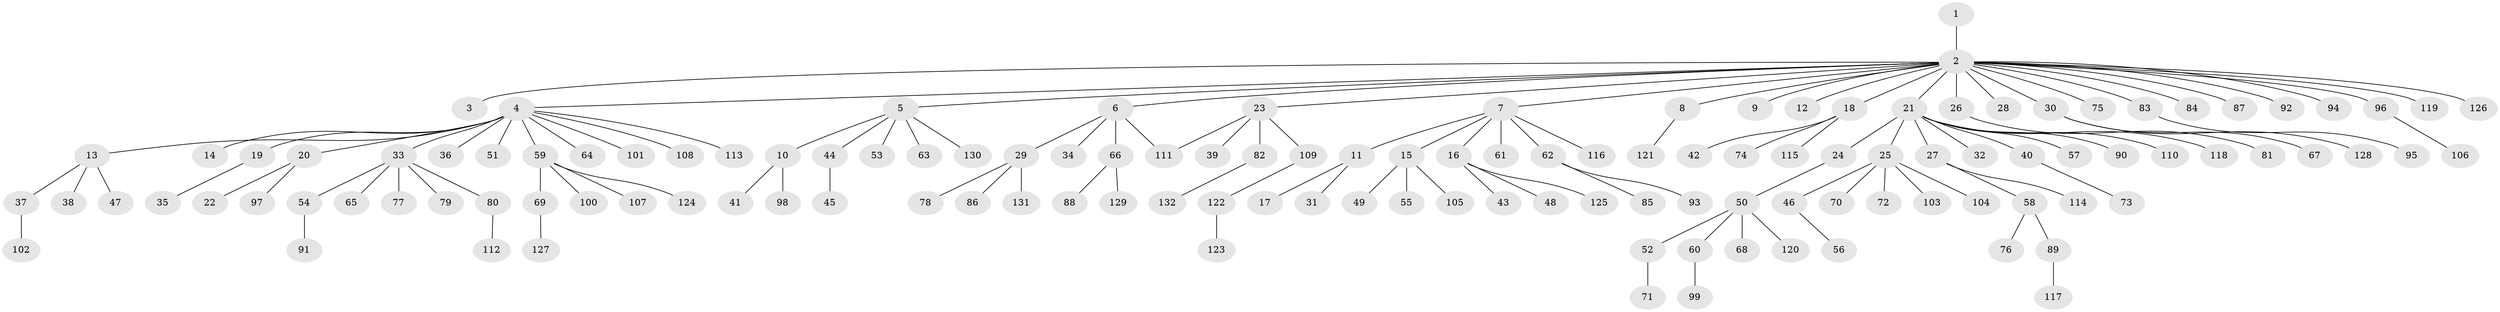 // Generated by graph-tools (version 1.1) at 2025/47/03/09/25 04:47:38]
// undirected, 132 vertices, 132 edges
graph export_dot {
graph [start="1"]
  node [color=gray90,style=filled];
  1;
  2;
  3;
  4;
  5;
  6;
  7;
  8;
  9;
  10;
  11;
  12;
  13;
  14;
  15;
  16;
  17;
  18;
  19;
  20;
  21;
  22;
  23;
  24;
  25;
  26;
  27;
  28;
  29;
  30;
  31;
  32;
  33;
  34;
  35;
  36;
  37;
  38;
  39;
  40;
  41;
  42;
  43;
  44;
  45;
  46;
  47;
  48;
  49;
  50;
  51;
  52;
  53;
  54;
  55;
  56;
  57;
  58;
  59;
  60;
  61;
  62;
  63;
  64;
  65;
  66;
  67;
  68;
  69;
  70;
  71;
  72;
  73;
  74;
  75;
  76;
  77;
  78;
  79;
  80;
  81;
  82;
  83;
  84;
  85;
  86;
  87;
  88;
  89;
  90;
  91;
  92;
  93;
  94;
  95;
  96;
  97;
  98;
  99;
  100;
  101;
  102;
  103;
  104;
  105;
  106;
  107;
  108;
  109;
  110;
  111;
  112;
  113;
  114;
  115;
  116;
  117;
  118;
  119;
  120;
  121;
  122;
  123;
  124;
  125;
  126;
  127;
  128;
  129;
  130;
  131;
  132;
  1 -- 2;
  2 -- 3;
  2 -- 4;
  2 -- 5;
  2 -- 6;
  2 -- 7;
  2 -- 8;
  2 -- 9;
  2 -- 12;
  2 -- 18;
  2 -- 21;
  2 -- 23;
  2 -- 26;
  2 -- 28;
  2 -- 30;
  2 -- 75;
  2 -- 83;
  2 -- 84;
  2 -- 87;
  2 -- 92;
  2 -- 94;
  2 -- 96;
  2 -- 119;
  2 -- 126;
  4 -- 13;
  4 -- 14;
  4 -- 19;
  4 -- 20;
  4 -- 33;
  4 -- 36;
  4 -- 51;
  4 -- 59;
  4 -- 64;
  4 -- 101;
  4 -- 108;
  4 -- 113;
  5 -- 10;
  5 -- 44;
  5 -- 53;
  5 -- 63;
  5 -- 130;
  6 -- 29;
  6 -- 34;
  6 -- 66;
  6 -- 111;
  7 -- 11;
  7 -- 15;
  7 -- 16;
  7 -- 61;
  7 -- 62;
  7 -- 116;
  8 -- 121;
  10 -- 41;
  10 -- 98;
  11 -- 17;
  11 -- 31;
  13 -- 37;
  13 -- 38;
  13 -- 47;
  15 -- 49;
  15 -- 55;
  15 -- 105;
  16 -- 43;
  16 -- 48;
  16 -- 125;
  18 -- 42;
  18 -- 74;
  18 -- 115;
  19 -- 35;
  20 -- 22;
  20 -- 97;
  21 -- 24;
  21 -- 25;
  21 -- 27;
  21 -- 32;
  21 -- 40;
  21 -- 57;
  21 -- 90;
  21 -- 110;
  21 -- 118;
  23 -- 39;
  23 -- 82;
  23 -- 109;
  23 -- 111;
  24 -- 50;
  25 -- 46;
  25 -- 70;
  25 -- 72;
  25 -- 103;
  25 -- 104;
  26 -- 81;
  27 -- 58;
  27 -- 114;
  29 -- 78;
  29 -- 86;
  29 -- 131;
  30 -- 67;
  30 -- 128;
  33 -- 54;
  33 -- 65;
  33 -- 77;
  33 -- 79;
  33 -- 80;
  37 -- 102;
  40 -- 73;
  44 -- 45;
  46 -- 56;
  50 -- 52;
  50 -- 60;
  50 -- 68;
  50 -- 120;
  52 -- 71;
  54 -- 91;
  58 -- 76;
  58 -- 89;
  59 -- 69;
  59 -- 100;
  59 -- 107;
  59 -- 124;
  60 -- 99;
  62 -- 85;
  62 -- 93;
  66 -- 88;
  66 -- 129;
  69 -- 127;
  80 -- 112;
  82 -- 132;
  83 -- 95;
  89 -- 117;
  96 -- 106;
  109 -- 122;
  122 -- 123;
}

